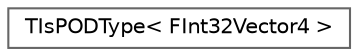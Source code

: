 digraph "Graphical Class Hierarchy"
{
 // INTERACTIVE_SVG=YES
 // LATEX_PDF_SIZE
  bgcolor="transparent";
  edge [fontname=Helvetica,fontsize=10,labelfontname=Helvetica,labelfontsize=10];
  node [fontname=Helvetica,fontsize=10,shape=box,height=0.2,width=0.4];
  rankdir="LR";
  Node0 [id="Node000000",label="TIsPODType\< FInt32Vector4 \>",height=0.2,width=0.4,color="grey40", fillcolor="white", style="filled",URL="$d7/d1b/structTIsPODType_3_01FInt32Vector4_01_4.html",tooltip=" "];
}

